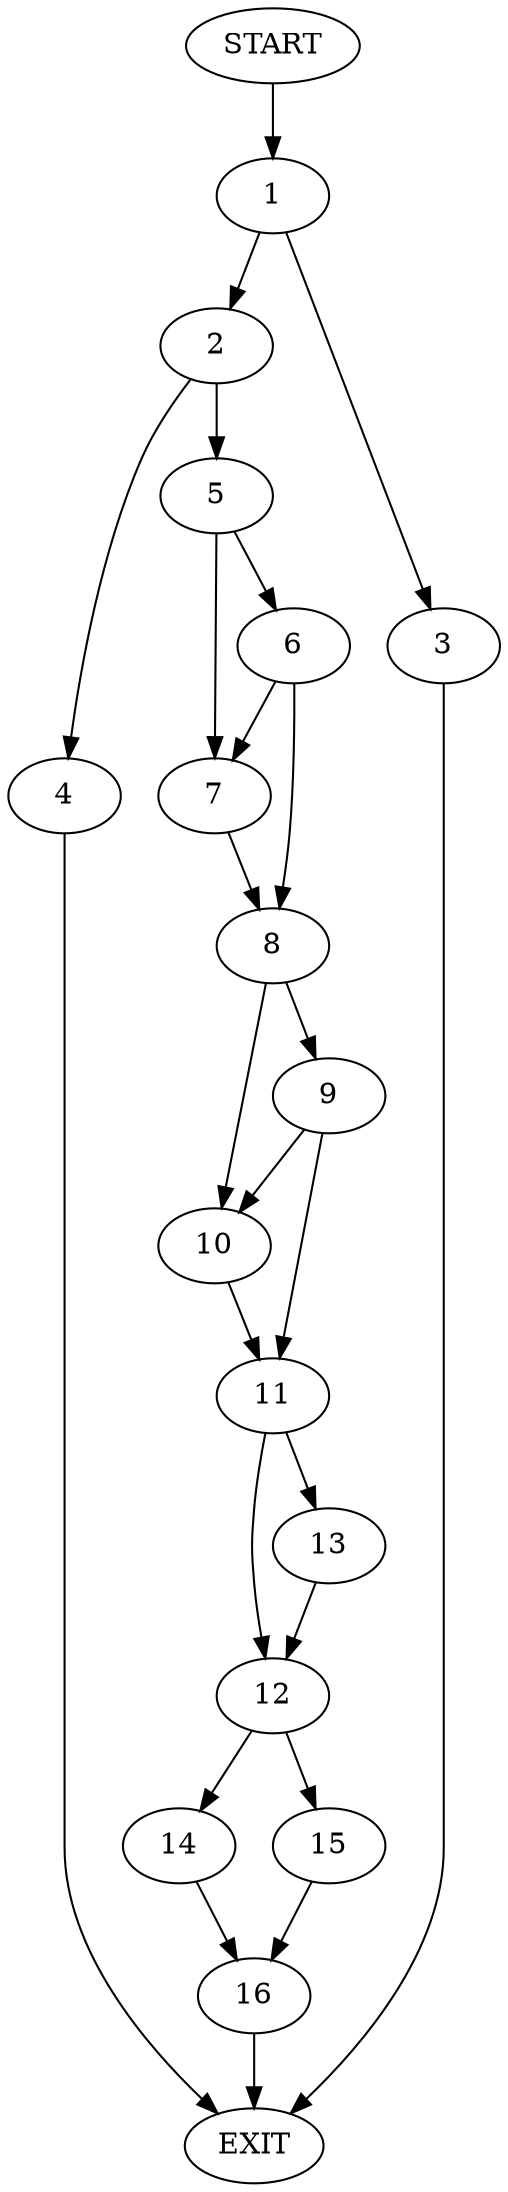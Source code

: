 digraph {
0 [label="START"]
17 [label="EXIT"]
0 -> 1
1 -> 2
1 -> 3
3 -> 17
2 -> 4
2 -> 5
5 -> 6
5 -> 7
4 -> 17
7 -> 8
6 -> 8
6 -> 7
8 -> 9
8 -> 10
10 -> 11
9 -> 11
9 -> 10
11 -> 12
11 -> 13
12 -> 14
12 -> 15
13 -> 12
15 -> 16
14 -> 16
16 -> 17
}
